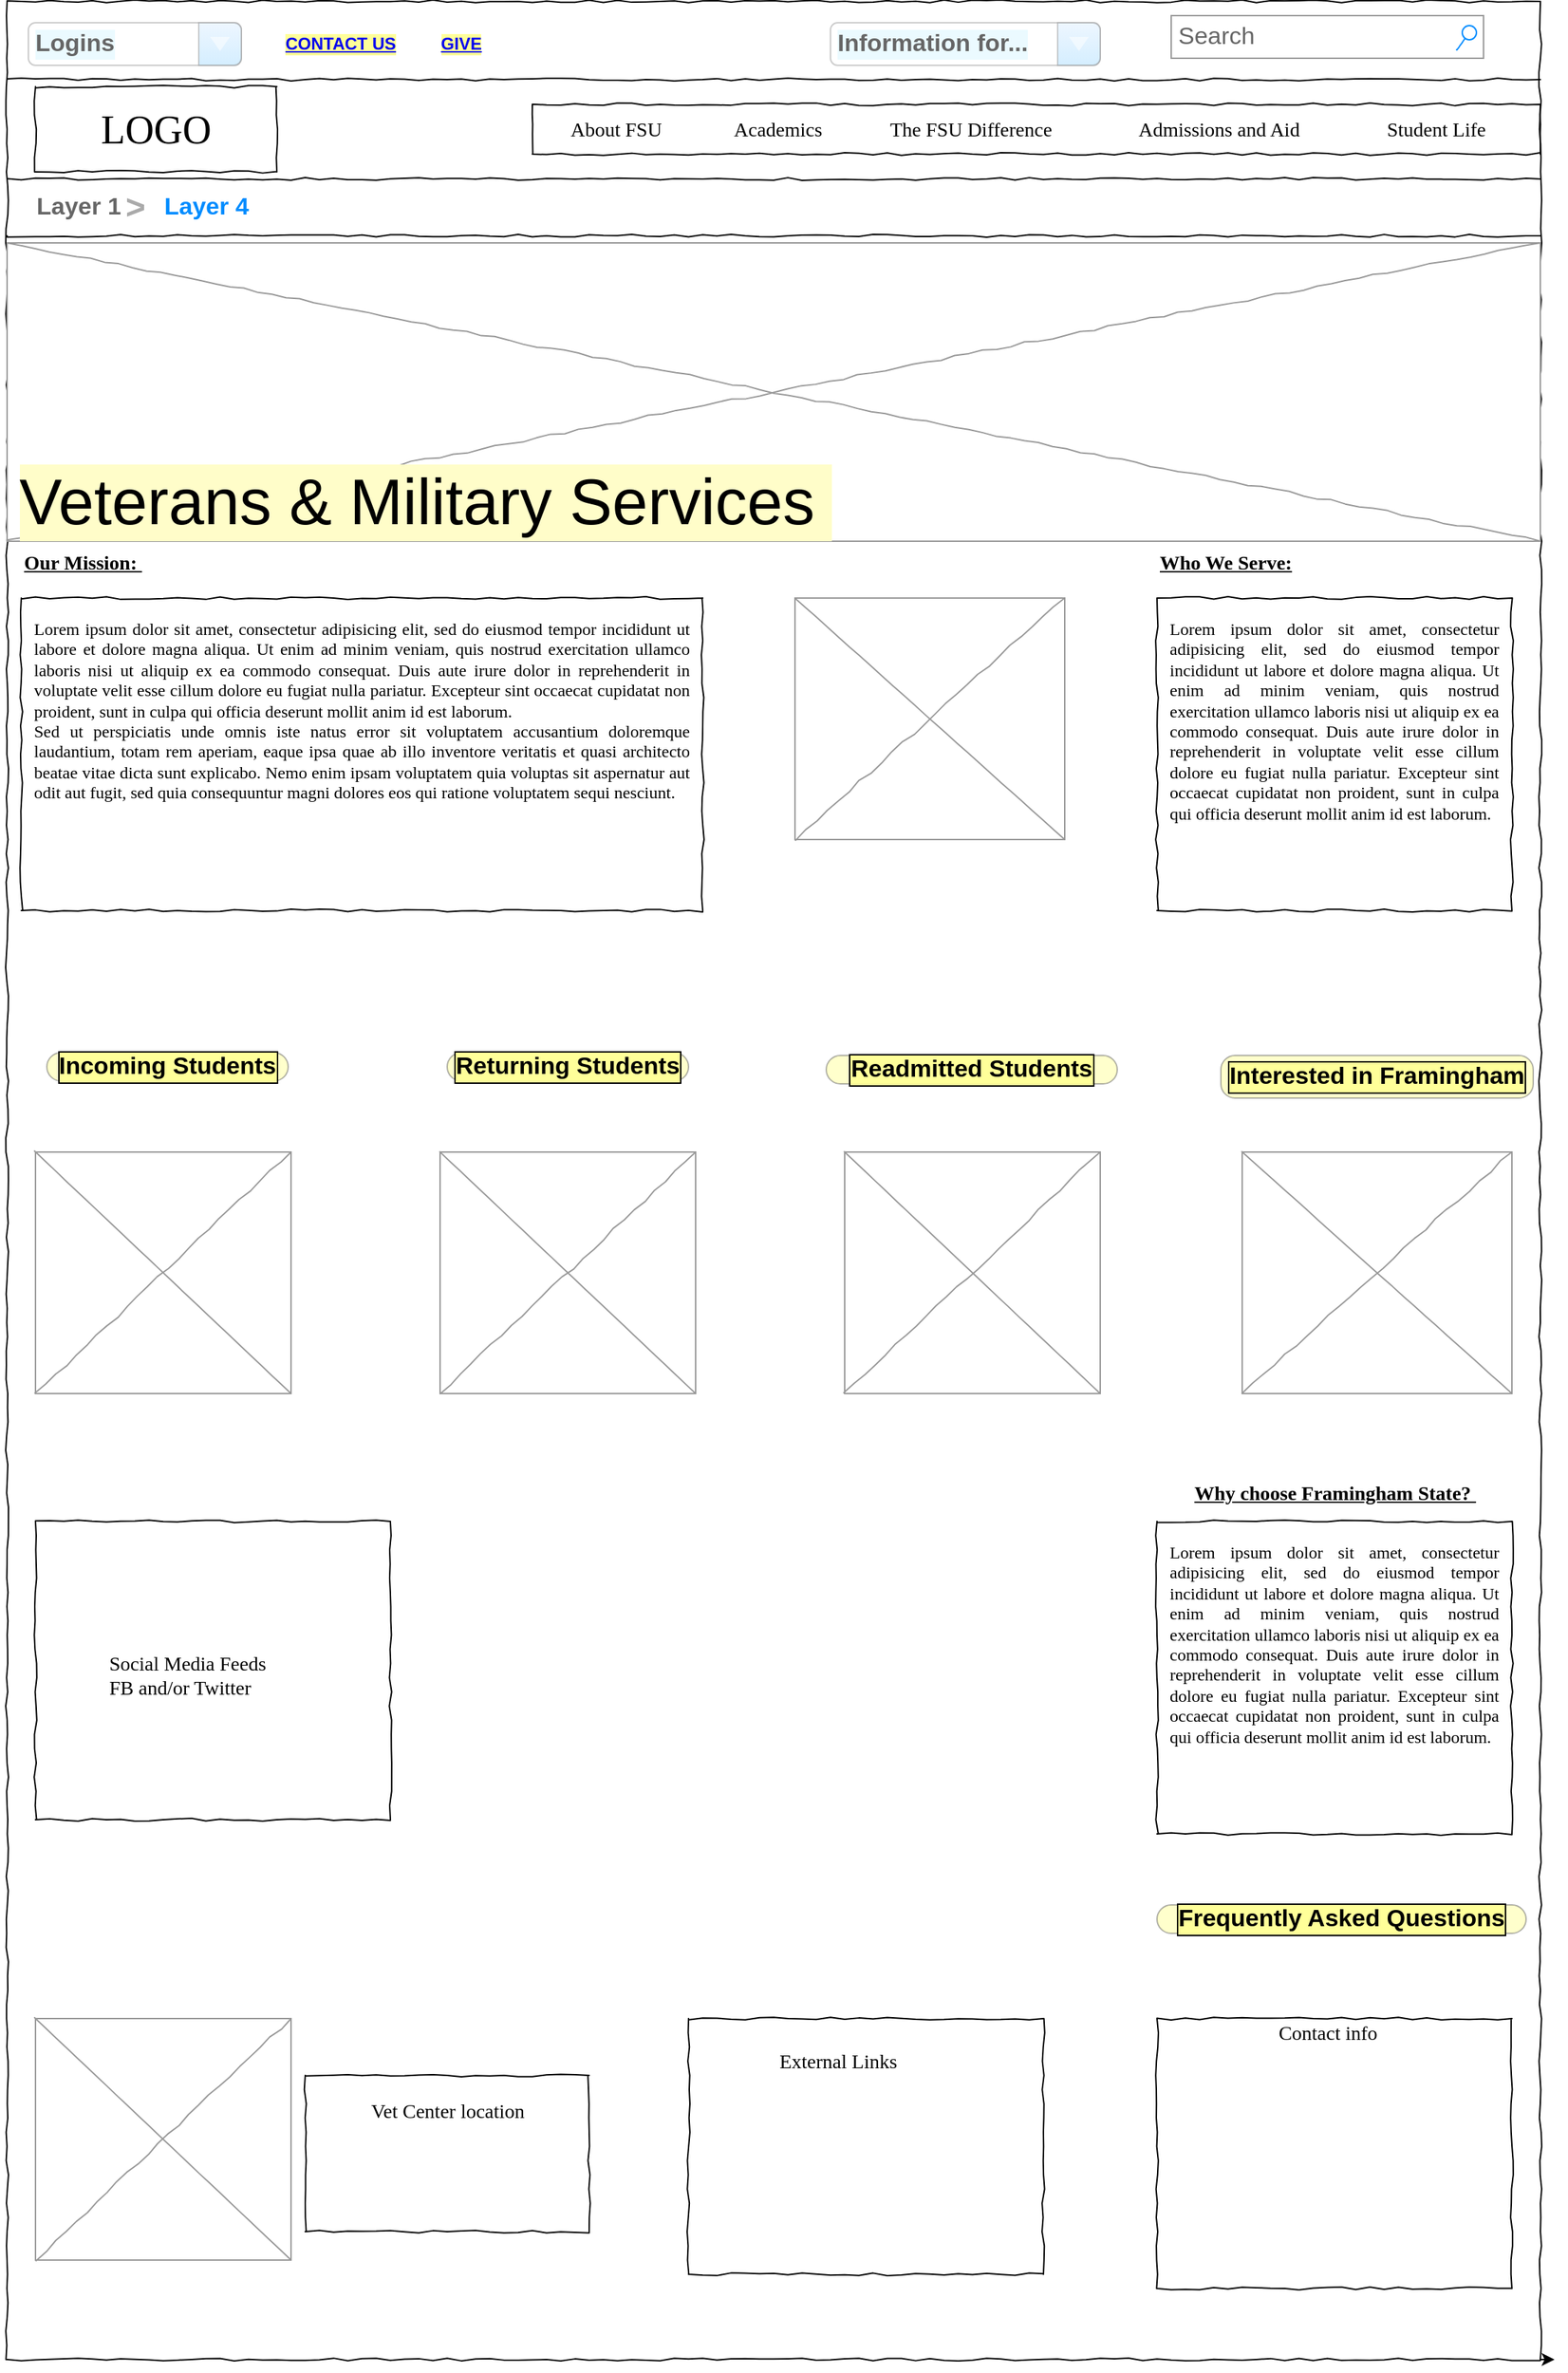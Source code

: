 <mxfile version="13.1.2" type="github" pages="5"><diagram name="Landing page" id="03018318-947c-dd8e-b7a3-06fadd420f32"><mxGraphModel dx="1467" dy="665" grid="1" gridSize="10" guides="1" tooltips="1" connect="1" arrows="1" fold="1" page="1" pageScale="1" pageWidth="1100" pageHeight="850" background="#ffffff" math="0" shadow="0"><root><mxCell id="0"/><mxCell id="1" parent="0"/><mxCell id="AQUX1lwgbm1XslL63LrI-114" style="edgeStyle=orthogonalEdgeStyle;rounded=0;orthogonalLoop=1;jettySize=auto;html=1;exitX=1;exitY=1;exitDx=0;exitDy=0;fontSize=45;fontColor=#000000;" edge="1" parent="1" source="677b7b8949515195-1"><mxGeometry relative="1" as="geometry"><mxPoint x="1110" y="1680" as="targetPoint"/></mxGeometry></mxCell><mxCell id="677b7b8949515195-1" value="" style="whiteSpace=wrap;html=1;rounded=0;shadow=0;labelBackgroundColor=none;strokeColor=#000000;strokeWidth=1;fillColor=none;fontFamily=Verdana;fontSize=12;fontColor=#000000;align=center;comic=1;fontStyle=0" parent="1" vertex="1"><mxGeometry x="20" y="20" width="1080" height="1660" as="geometry"/></mxCell><mxCell id="677b7b8949515195-2" value="LOGO" style="whiteSpace=wrap;html=1;rounded=0;shadow=0;labelBackgroundColor=none;strokeWidth=1;fontFamily=Verdana;fontSize=28;align=center;comic=1;" parent="1" vertex="1"><mxGeometry x="40" y="80" width="170" height="60" as="geometry"/></mxCell><mxCell id="677b7b8949515195-3" value="Search" style="strokeWidth=1;shadow=0;dashed=0;align=center;html=1;shape=mxgraph.mockup.forms.searchBox;strokeColor=#999999;mainText=;strokeColor2=#008cff;fontColor=#666666;fontSize=17;align=left;spacingLeft=3;rounded=0;labelBackgroundColor=none;comic=1;" parent="1" vertex="1"><mxGeometry x="840" y="30" width="220" height="30" as="geometry"/></mxCell><mxCell id="677b7b8949515195-8" value="" style="whiteSpace=wrap;html=1;rounded=0;shadow=0;labelBackgroundColor=none;strokeWidth=1;fillColor=none;fontFamily=Verdana;fontSize=12;align=center;comic=1;" parent="1" vertex="1"><mxGeometry x="830" y="1440" width="250" height="190" as="geometry"/></mxCell><mxCell id="677b7b8949515195-9" value="" style="line;strokeWidth=1;html=1;rounded=0;shadow=0;labelBackgroundColor=none;fillColor=none;fontFamily=Verdana;fontSize=14;fontColor=#000000;align=center;comic=1;" parent="1" vertex="1"><mxGeometry x="20" y="180" width="1080" height="10" as="geometry"/></mxCell><mxCell id="677b7b8949515195-10" value="" style="whiteSpace=wrap;html=1;rounded=0;shadow=0;labelBackgroundColor=none;strokeWidth=1;fillColor=none;fontFamily=Verdana;fontSize=12;align=center;comic=1;fontStyle=0" parent="1" vertex="1"><mxGeometry x="390" y="92.5" width="710" height="35" as="geometry"/></mxCell><mxCell id="677b7b8949515195-11" value="About FSU" style="text;html=1;points=[];align=left;verticalAlign=top;spacingTop=-4;fontSize=14;fontFamily=Verdana" parent="1" vertex="1"><mxGeometry x="415" y="100" width="60" height="20" as="geometry"/></mxCell><mxCell id="677b7b8949515195-12" value="Academics" style="text;html=1;points=[];align=left;verticalAlign=top;spacingTop=-4;fontSize=14;fontFamily=Verdana" parent="1" vertex="1"><mxGeometry x="530" y="100" width="60" height="20" as="geometry"/></mxCell><mxCell id="677b7b8949515195-13" value="The FSU Difference" style="text;html=1;points=[];align=left;verticalAlign=top;spacingTop=-4;fontSize=14;fontFamily=Verdana" parent="1" vertex="1"><mxGeometry x="640" y="100" width="60" height="20" as="geometry"/></mxCell><mxCell id="677b7b8949515195-14" value="Admissions and Aid" style="text;html=1;points=[];align=left;verticalAlign=top;spacingTop=-4;fontSize=14;fontFamily=Verdana" parent="1" vertex="1"><mxGeometry x="815" y="100" width="60" height="20" as="geometry"/></mxCell><mxCell id="677b7b8949515195-15" value="&lt;div style=&quot;text-align: justify&quot;&gt;&lt;span&gt;Lorem ipsum dolor sit amet, consectetur adipisicing elit, sed do eiusmod tempor incididunt ut labore et dolore magna aliqua. Ut enim ad minim veniam, quis nostrud exercitation ullamco laboris nisi ut aliquip ex ea commodo consequat. Duis aute irure dolor in reprehenderit in voluptate velit esse cillum dolore eu fugiat nulla pariatur. Excepteur sint occaecat cupidatat non proident, sunt in culpa qui officia deserunt mollit anim id est laborum.&lt;/span&gt;&lt;/div&gt;&lt;div style=&quot;text-align: justify&quot;&gt;&lt;span&gt;Sed ut perspiciatis unde omnis iste natus error sit voluptatem accusantium doloremque laudantium, totam rem aperiam, eaque ipsa quae ab illo inventore veritatis et quasi architecto beatae vitae dicta sunt explicabo. Nemo enim ipsam voluptatem quia voluptas sit aspernatur aut odit aut fugit, sed quia consequuntur magni dolores eos qui ratione voluptatem sequi nesciunt.&amp;nbsp;&lt;/span&gt;&lt;/div&gt;" style="whiteSpace=wrap;html=1;rounded=0;shadow=0;labelBackgroundColor=none;strokeWidth=1;fillColor=none;fontFamily=Verdana;fontSize=12;align=center;verticalAlign=top;spacing=10;comic=1;" parent="1" vertex="1"><mxGeometry x="30" y="440" width="480" height="220" as="geometry"/></mxCell><mxCell id="677b7b8949515195-26" value="" style="whiteSpace=wrap;html=1;rounded=0;shadow=0;labelBackgroundColor=none;strokeWidth=1;fillColor=none;fontFamily=Verdana;fontSize=12;align=center;comic=1;" parent="1" vertex="1"><mxGeometry x="500" y="1440" width="250" height="180" as="geometry"/></mxCell><mxCell id="677b7b8949515195-35" value="Our Mission:&amp;nbsp;" style="text;html=1;points=[];align=left;verticalAlign=top;spacingTop=-4;fontSize=14;fontFamily=Verdana;fontStyle=5" parent="1" vertex="1"><mxGeometry x="30" y="405" width="110" height="20" as="geometry"/></mxCell><mxCell id="677b7b8949515195-40" value="Social Media Feeds&lt;br&gt;FB and/or Twitter&amp;nbsp;" style="text;html=1;points=[];align=left;verticalAlign=top;spacingTop=-4;fontSize=14;fontFamily=Verdana" parent="1" vertex="1"><mxGeometry x="90" y="1180" width="140" height="20" as="geometry"/></mxCell><mxCell id="677b7b8949515195-42" value="External Links" style="text;html=1;points=[];align=center;verticalAlign=top;spacingTop=-4;fontSize=14;fontFamily=Verdana" parent="1" vertex="1"><mxGeometry x="520" y="1460" width="170" height="20" as="geometry"/></mxCell><mxCell id="AQUX1lwgbm1XslL63LrI-9" value="" style="verticalLabelPosition=bottom;shadow=0;dashed=0;align=center;html=1;verticalAlign=top;strokeWidth=1;shape=mxgraph.mockup.graphics.simpleIcon;strokeColor=#999999;rounded=0;labelBackgroundColor=none;fontFamily=Verdana;fontSize=14;fontColor=#000000;comic=1;" vertex="1" parent="1"><mxGeometry x="20" y="190" width="1080" height="210" as="geometry"/></mxCell><mxCell id="AQUX1lwgbm1XslL63LrI-10" value="" style="verticalLabelPosition=bottom;shadow=0;dashed=0;align=center;html=1;verticalAlign=top;strokeWidth=1;shape=mxgraph.mockup.graphics.simpleIcon;strokeColor=#999999;rounded=0;labelBackgroundColor=none;fontFamily=Verdana;fontSize=14;fontColor=#000000;comic=1;" vertex="1" parent="1"><mxGeometry x="40" y="830" width="180" height="170" as="geometry"/></mxCell><mxCell id="AQUX1lwgbm1XslL63LrI-12" value="" style="verticalLabelPosition=bottom;shadow=0;dashed=0;align=center;html=1;verticalAlign=top;strokeWidth=1;shape=mxgraph.mockup.graphics.simpleIcon;strokeColor=#999999;rounded=0;labelBackgroundColor=none;fontFamily=Verdana;fontSize=14;fontColor=#000000;comic=1;" vertex="1" parent="1"><mxGeometry x="325" y="830" width="180" height="170" as="geometry"/></mxCell><mxCell id="AQUX1lwgbm1XslL63LrI-26" value="" style="line;strokeWidth=1;html=1;rounded=0;shadow=0;labelBackgroundColor=none;fillColor=none;fontFamily=Verdana;fontSize=14;fontColor=#000000;align=center;comic=1;" vertex="1" parent="1"><mxGeometry x="20" y="70" width="1080" height="10" as="geometry"/></mxCell><mxCell id="AQUX1lwgbm1XslL63LrI-27" value="" style="line;strokeWidth=1;html=1;rounded=0;shadow=0;labelBackgroundColor=none;fillColor=none;fontFamily=Verdana;fontSize=14;fontColor=#000000;align=center;comic=1;" vertex="1" parent="1"><mxGeometry x="20" y="140" width="1080" height="10" as="geometry"/></mxCell><mxCell id="AQUX1lwgbm1XslL63LrI-57" value="Layer 1" style="strokeWidth=1;shadow=0;dashed=0;align=center;html=1;shape=mxgraph.mockup.navigation.anchor;fontSize=17;fontColor=#666666;fontStyle=1;fillColor=#A9C4EB;opacity=50;" vertex="1" parent="1"><mxGeometry x="40" y="150" width="60" height="30" as="geometry"/></mxCell><mxCell id="AQUX1lwgbm1XslL63LrI-58" value="&gt;" style="strokeWidth=1;shadow=0;dashed=0;align=center;html=1;shape=mxgraph.mockup.navigation.anchor;fontSize=24;fontColor=#aaaaaa;fontStyle=1;fillColor=#A9C4EB;opacity=50;" vertex="1" parent="1"><mxGeometry x="100" y="150" width="20" height="30" as="geometry"/></mxCell><mxCell id="AQUX1lwgbm1XslL63LrI-63" value="Layer 4" style="strokeWidth=1;shadow=0;dashed=0;align=center;html=1;shape=mxgraph.mockup.navigation.anchor;fontSize=17;fontColor=#008cff;fontStyle=1;fillColor=#A9C4EB;opacity=50;" vertex="1" parent="1"><mxGeometry x="130" y="150" width="60" height="30" as="geometry"/></mxCell><mxCell id="AQUX1lwgbm1XslL63LrI-66" value="" style="verticalLabelPosition=bottom;shadow=0;dashed=0;align=center;html=1;verticalAlign=top;strokeWidth=1;shape=mxgraph.mockup.graphics.simpleIcon;strokeColor=#999999;rounded=0;labelBackgroundColor=none;fontFamily=Verdana;fontSize=14;fontColor=#000000;comic=1;" vertex="1" parent="1"><mxGeometry x="575" y="440" width="190" height="170" as="geometry"/></mxCell><mxCell id="AQUX1lwgbm1XslL63LrI-68" value="Veterans &amp;amp; Military Services&amp;nbsp;" style="text;html=1;strokeColor=none;fillColor=none;align=center;verticalAlign=bottom;whiteSpace=wrap;rounded=0;opacity=50;fontSize=45;labelBackgroundColor=#FFFDC9;spacing=0;" vertex="1" parent="1"><mxGeometry x="15" y="340" width="600" height="60" as="geometry"/></mxCell><mxCell id="AQUX1lwgbm1XslL63LrI-78" value="" style="whiteSpace=wrap;html=1;rounded=0;shadow=0;labelBackgroundColor=none;strokeWidth=1;fillColor=none;fontFamily=Verdana;fontSize=12;align=center;comic=1;" vertex="1" parent="1"><mxGeometry x="40" y="1090" width="250" height="210" as="geometry"/></mxCell><mxCell id="AQUX1lwgbm1XslL63LrI-81" value="&lt;div style=&quot;text-align: justify&quot;&gt;&lt;span&gt;Lorem ipsum dolor sit amet, consectetur adipisicing elit, sed do eiusmod tempor incididunt ut labore et dolore magna aliqua. Ut enim ad minim veniam, quis nostrud exercitation ullamco laboris nisi ut aliquip ex ea commodo consequat. Duis aute irure dolor in reprehenderit in voluptate velit esse cillum dolore eu fugiat nulla pariatur. Excepteur sint occaecat cupidatat non proident, sunt in culpa qui officia deserunt mollit anim id est laborum.&lt;/span&gt;&lt;/div&gt;&lt;div style=&quot;text-align: justify&quot;&gt;&lt;br&gt;&lt;/div&gt;" style="whiteSpace=wrap;html=1;rounded=0;shadow=0;labelBackgroundColor=none;strokeWidth=1;fillColor=none;fontFamily=Verdana;fontSize=12;align=center;verticalAlign=top;spacing=10;comic=1;" vertex="1" parent="1"><mxGeometry x="830" y="440" width="250" height="220" as="geometry"/></mxCell><mxCell id="AQUX1lwgbm1XslL63LrI-83" value="Who We Serve:" style="text;html=1;points=[];align=left;verticalAlign=top;spacingTop=-4;fontSize=14;fontFamily=Verdana;fontStyle=5" vertex="1" parent="1"><mxGeometry x="830" y="405" width="110" height="20" as="geometry"/></mxCell><mxCell id="AQUX1lwgbm1XslL63LrI-86" value="" style="verticalLabelPosition=bottom;shadow=0;dashed=0;align=center;html=1;verticalAlign=top;strokeWidth=1;shape=mxgraph.mockup.graphics.simpleIcon;strokeColor=#999999;rounded=0;labelBackgroundColor=none;fontFamily=Verdana;fontSize=14;fontColor=#000000;comic=1;" vertex="1" parent="1"><mxGeometry x="610" y="830" width="180" height="170" as="geometry"/></mxCell><mxCell id="AQUX1lwgbm1XslL63LrI-87" value="" style="verticalLabelPosition=bottom;shadow=0;dashed=0;align=center;html=1;verticalAlign=top;strokeWidth=1;shape=mxgraph.mockup.graphics.simpleIcon;strokeColor=#999999;rounded=0;labelBackgroundColor=none;fontFamily=Verdana;fontSize=14;fontColor=#000000;comic=1;" vertex="1" parent="1"><mxGeometry x="890" y="830" width="190" height="170" as="geometry"/></mxCell><mxCell id="AQUX1lwgbm1XslL63LrI-89" value="" style="whiteSpace=wrap;html=1;rounded=0;shadow=0;labelBackgroundColor=none;strokeWidth=1;fillColor=none;fontFamily=Verdana;fontSize=12;align=center;comic=1;" vertex="1" parent="1"><mxGeometry x="230" y="1480" width="200" height="110" as="geometry"/></mxCell><mxCell id="AQUX1lwgbm1XslL63LrI-90" value="Vet Center location" style="text;html=1;points=[];align=center;verticalAlign=top;spacingTop=-4;fontSize=14;fontFamily=Verdana" vertex="1" parent="1"><mxGeometry x="245" y="1495" width="170" height="20" as="geometry"/></mxCell><mxCell id="AQUX1lwgbm1XslL63LrI-91" value="Contact info" style="text;html=1;points=[];align=center;verticalAlign=top;spacingTop=-4;fontSize=14;fontFamily=Verdana" vertex="1" parent="1"><mxGeometry x="865" y="1440" width="170" height="20" as="geometry"/></mxCell><mxCell id="AQUX1lwgbm1XslL63LrI-92" value="" style="verticalLabelPosition=bottom;shadow=0;dashed=0;align=center;html=1;verticalAlign=top;strokeWidth=1;shape=mxgraph.mockup.graphics.simpleIcon;strokeColor=#999999;rounded=0;labelBackgroundColor=none;fontFamily=Verdana;fontSize=14;fontColor=#000000;comic=1;" vertex="1" parent="1"><mxGeometry x="40" y="1440" width="180" height="170" as="geometry"/></mxCell><mxCell id="AQUX1lwgbm1XslL63LrI-96" value="Why choose Framingham State?&amp;nbsp;" style="text;html=1;points=[];align=center;verticalAlign=top;spacingTop=-4;fontSize=14;fontFamily=Verdana;fontStyle=5" vertex="1" parent="1"><mxGeometry x="855" y="1060" width="200" height="20" as="geometry"/></mxCell><mxCell id="AQUX1lwgbm1XslL63LrI-97" value="&lt;div style=&quot;text-align: justify&quot;&gt;&lt;span&gt;Lorem ipsum dolor sit amet, consectetur adipisicing elit, sed do eiusmod tempor incididunt ut labore et dolore magna aliqua. Ut enim ad minim veniam, quis nostrud exercitation ullamco laboris nisi ut aliquip ex ea commodo consequat. Duis aute irure dolor in reprehenderit in voluptate velit esse cillum dolore eu fugiat nulla pariatur. Excepteur sint occaecat cupidatat non proident, sunt in culpa qui officia deserunt mollit anim id est laborum.&lt;/span&gt;&lt;/div&gt;&lt;div style=&quot;text-align: justify&quot;&gt;&lt;br&gt;&lt;/div&gt;" style="whiteSpace=wrap;html=1;rounded=0;shadow=0;labelBackgroundColor=none;strokeWidth=1;fillColor=none;fontFamily=Verdana;fontSize=12;align=center;verticalAlign=top;spacing=10;comic=1;" vertex="1" parent="1"><mxGeometry x="830" y="1090" width="250" height="220" as="geometry"/></mxCell><mxCell id="AQUX1lwgbm1XslL63LrI-101" value="&lt;b&gt;Logins&lt;/b&gt;" style="strokeWidth=1;shadow=0;dashed=0;align=center;html=1;shape=mxgraph.mockup.forms.comboBox;strokeColor=#999999;fillColor=#ddeeff;align=left;fillColor2=#aaddff;mainText=;fontColor=#666666;fontSize=17;spacingLeft=3;labelBackgroundColor=#EBFAFF;opacity=50;" vertex="1" parent="1"><mxGeometry x="35" y="35" width="150" height="30" as="geometry"/></mxCell><mxCell id="AQUX1lwgbm1XslL63LrI-102" value="Frequently Asked Questions" style="strokeWidth=1;shadow=0;dashed=0;align=center;html=1;shape=mxgraph.mockup.buttons.button;strokeColor=#666666;fontColor=#000000;mainText=;buttonStyle=round;fontSize=17;fontStyle=1;fillColor=#FFFF99;whiteSpace=wrap;labelBackgroundColor=#FFFF99;opacity=50;labelBorderColor=#000000;" vertex="1" parent="1"><mxGeometry x="830" y="1360" width="260" height="20" as="geometry"/></mxCell><mxCell id="AQUX1lwgbm1XslL63LrI-103" value="Incoming Students" style="strokeWidth=1;shadow=0;dashed=0;align=center;html=1;shape=mxgraph.mockup.buttons.button;strokeColor=#666666;fontColor=#000000;mainText=;buttonStyle=round;fontSize=17;fontStyle=1;fillColor=#FFFF99;whiteSpace=wrap;labelBackgroundColor=#FFFF99;opacity=50;labelBorderColor=#000000;" vertex="1" parent="1"><mxGeometry x="48" y="760" width="170" height="20" as="geometry"/></mxCell><mxCell id="AQUX1lwgbm1XslL63LrI-104" value="Returning Students" style="strokeWidth=1;shadow=0;dashed=0;align=center;html=1;shape=mxgraph.mockup.buttons.button;strokeColor=#666666;fontColor=#000000;mainText=;buttonStyle=round;fontSize=17;fontStyle=1;fillColor=#FFFF99;whiteSpace=wrap;labelBackgroundColor=#FFFF99;opacity=50;labelBorderColor=#000000;" vertex="1" parent="1"><mxGeometry x="330" y="760" width="170" height="20" as="geometry"/></mxCell><mxCell id="AQUX1lwgbm1XslL63LrI-105" value="Readmitted Students" style="strokeWidth=1;shadow=0;dashed=0;align=center;html=1;shape=mxgraph.mockup.buttons.button;strokeColor=#666666;fontColor=#000000;mainText=;buttonStyle=round;fontSize=17;fontStyle=1;fillColor=#FFFF99;whiteSpace=wrap;labelBackgroundColor=#FFFF99;opacity=50;labelBorderColor=#000000;" vertex="1" parent="1"><mxGeometry x="597" y="762" width="205" height="20" as="geometry"/></mxCell><mxCell id="AQUX1lwgbm1XslL63LrI-106" value="Interested in Framingham" style="strokeWidth=1;shadow=0;dashed=0;align=center;html=1;shape=mxgraph.mockup.buttons.button;strokeColor=#666666;fontColor=#000000;mainText=;buttonStyle=round;fontSize=17;fontStyle=1;fillColor=#FFFF99;whiteSpace=wrap;labelBackgroundColor=#FFFF99;opacity=50;labelBorderColor=#000000;" vertex="1" parent="1"><mxGeometry x="875" y="762" width="220" height="30" as="geometry"/></mxCell><UserObject label="CONTACT US" link="https://www.draw.io" id="AQUX1lwgbm1XslL63LrI-107"><mxCell style="text;html=1;strokeColor=none;fillColor=none;whiteSpace=wrap;align=center;verticalAlign=middle;fontColor=#0000EE;fontStyle=5;labelBackgroundColor=#FFFF99;opacity=50;" vertex="1" parent="1"><mxGeometry x="210" y="30" width="90" height="40" as="geometry"/></mxCell></UserObject><UserObject label="GIVE" link="https://www.draw.io" id="AQUX1lwgbm1XslL63LrI-108"><mxCell style="text;html=1;strokeColor=none;fillColor=none;whiteSpace=wrap;align=center;verticalAlign=middle;fontColor=#0000EE;fontStyle=5;labelBackgroundColor=#FFFF99;opacity=50;" vertex="1" parent="1"><mxGeometry x="310" y="30" width="60" height="40" as="geometry"/></mxCell></UserObject><mxCell id="AQUX1lwgbm1XslL63LrI-111" value="&lt;b&gt;Information for...&lt;/b&gt;" style="strokeWidth=1;shadow=0;dashed=0;align=center;html=1;shape=mxgraph.mockup.forms.comboBox;strokeColor=#999999;fillColor=#ddeeff;align=left;fillColor2=#aaddff;mainText=;fontColor=#666666;fontSize=17;spacingLeft=3;labelBackgroundColor=#EBFAFF;opacity=50;" vertex="1" parent="1"><mxGeometry x="600" y="35" width="190" height="30" as="geometry"/></mxCell><mxCell id="AQUX1lwgbm1XslL63LrI-113" value="Student Life" style="text;html=1;points=[];align=left;verticalAlign=top;spacingTop=-4;fontSize=14;fontFamily=Verdana" vertex="1" parent="1"><mxGeometry x="990" y="100" width="60" height="20" as="geometry"/></mxCell></root></mxGraphModel></diagram><diagram id="0aHgAqBQsupe-Oj-PIHC" name="FAQ"><mxGraphModel dx="1100" dy="499" grid="1" gridSize="10" guides="1" tooltips="1" connect="1" arrows="1" fold="1" page="1" pageScale="1" pageWidth="850" pageHeight="1100" math="0" shadow="0"><root><mxCell id="FhT7d0f4G9KwJ5EyYsCg-0"/><mxCell id="FhT7d0f4G9KwJ5EyYsCg-1" parent="FhT7d0f4G9KwJ5EyYsCg-0"/><mxCell id="FhT7d0f4G9KwJ5EyYsCg-2" value="Frequently Asked Questions&amp;nbsp;" style="text;strokeColor=none;fillColor=none;html=1;fontSize=24;fontStyle=1;verticalAlign=middle;align=center;labelBackgroundColor=#FFFFFF;opacity=50;" vertex="1" parent="FhT7d0f4G9KwJ5EyYsCg-1"><mxGeometry x="375" y="20" width="100" height="40" as="geometry"/></mxCell></root></mxGraphModel></diagram><diagram id="iIYzIbLqD99nfWlR-8uy" name="Incoming"><mxGraphModel dx="1100" dy="499" grid="1" gridSize="10" guides="1" tooltips="1" connect="1" arrows="1" fold="1" page="1" pageScale="1" pageWidth="850" pageHeight="1100" math="0" shadow="0"><root><mxCell id="lo4oM0rHO5tftFcyaNv_-0"/><mxCell id="lo4oM0rHO5tftFcyaNv_-1" parent="lo4oM0rHO5tftFcyaNv_-0"/><mxCell id="lo4oM0rHO5tftFcyaNv_-2" value="Incoming Students&amp;nbsp;" style="text;strokeColor=none;fillColor=none;html=1;fontSize=24;fontStyle=1;verticalAlign=middle;align=center;labelBackgroundColor=#FFFFFF;opacity=50;" vertex="1" parent="lo4oM0rHO5tftFcyaNv_-1"><mxGeometry x="375" y="20" width="100" height="40" as="geometry"/></mxCell></root></mxGraphModel></diagram><diagram id="IWZRzPB7Srgr-H8kfdHU" name="Returning"><mxGraphModel dx="1100" dy="499" grid="1" gridSize="10" guides="1" tooltips="1" connect="1" arrows="1" fold="1" page="1" pageScale="1" pageWidth="850" pageHeight="1100" math="0" shadow="0"><root><mxCell id="eSaFF0W0TnBiKJA9yBlp-0"/><mxCell id="eSaFF0W0TnBiKJA9yBlp-1" parent="eSaFF0W0TnBiKJA9yBlp-0"/><mxCell id="eSaFF0W0TnBiKJA9yBlp-2" value="Returning Students" style="text;strokeColor=none;fillColor=none;html=1;fontSize=24;fontStyle=1;verticalAlign=middle;align=center;labelBackgroundColor=#FFFFFF;opacity=50;" vertex="1" parent="eSaFF0W0TnBiKJA9yBlp-1"><mxGeometry x="375" y="20" width="100" height="40" as="geometry"/></mxCell></root></mxGraphModel></diagram><diagram id="1-K0viV9UJvYiuqXM6kq" name="Readmit"><mxGraphModel dx="1100" dy="499" grid="1" gridSize="10" guides="1" tooltips="1" connect="1" arrows="1" fold="1" page="1" pageScale="1" pageWidth="850" pageHeight="1100" math="0" shadow="0"><root><mxCell id="JJ9tHCOyGeqkwPRAxf1G-0"/><mxCell id="JJ9tHCOyGeqkwPRAxf1G-1" parent="JJ9tHCOyGeqkwPRAxf1G-0"/><mxCell id="JJ9tHCOyGeqkwPRAxf1G-2" value="Readmitted Students&lt;br&gt;(after 1 or more semesters of absence)" style="text;strokeColor=none;fillColor=none;html=1;fontSize=24;fontStyle=1;verticalAlign=middle;align=center;labelBackgroundColor=#FFFFFF;opacity=50;" vertex="1" parent="JJ9tHCOyGeqkwPRAxf1G-1"><mxGeometry x="375" y="20" width="100" height="40" as="geometry"/></mxCell></root></mxGraphModel></diagram></mxfile>